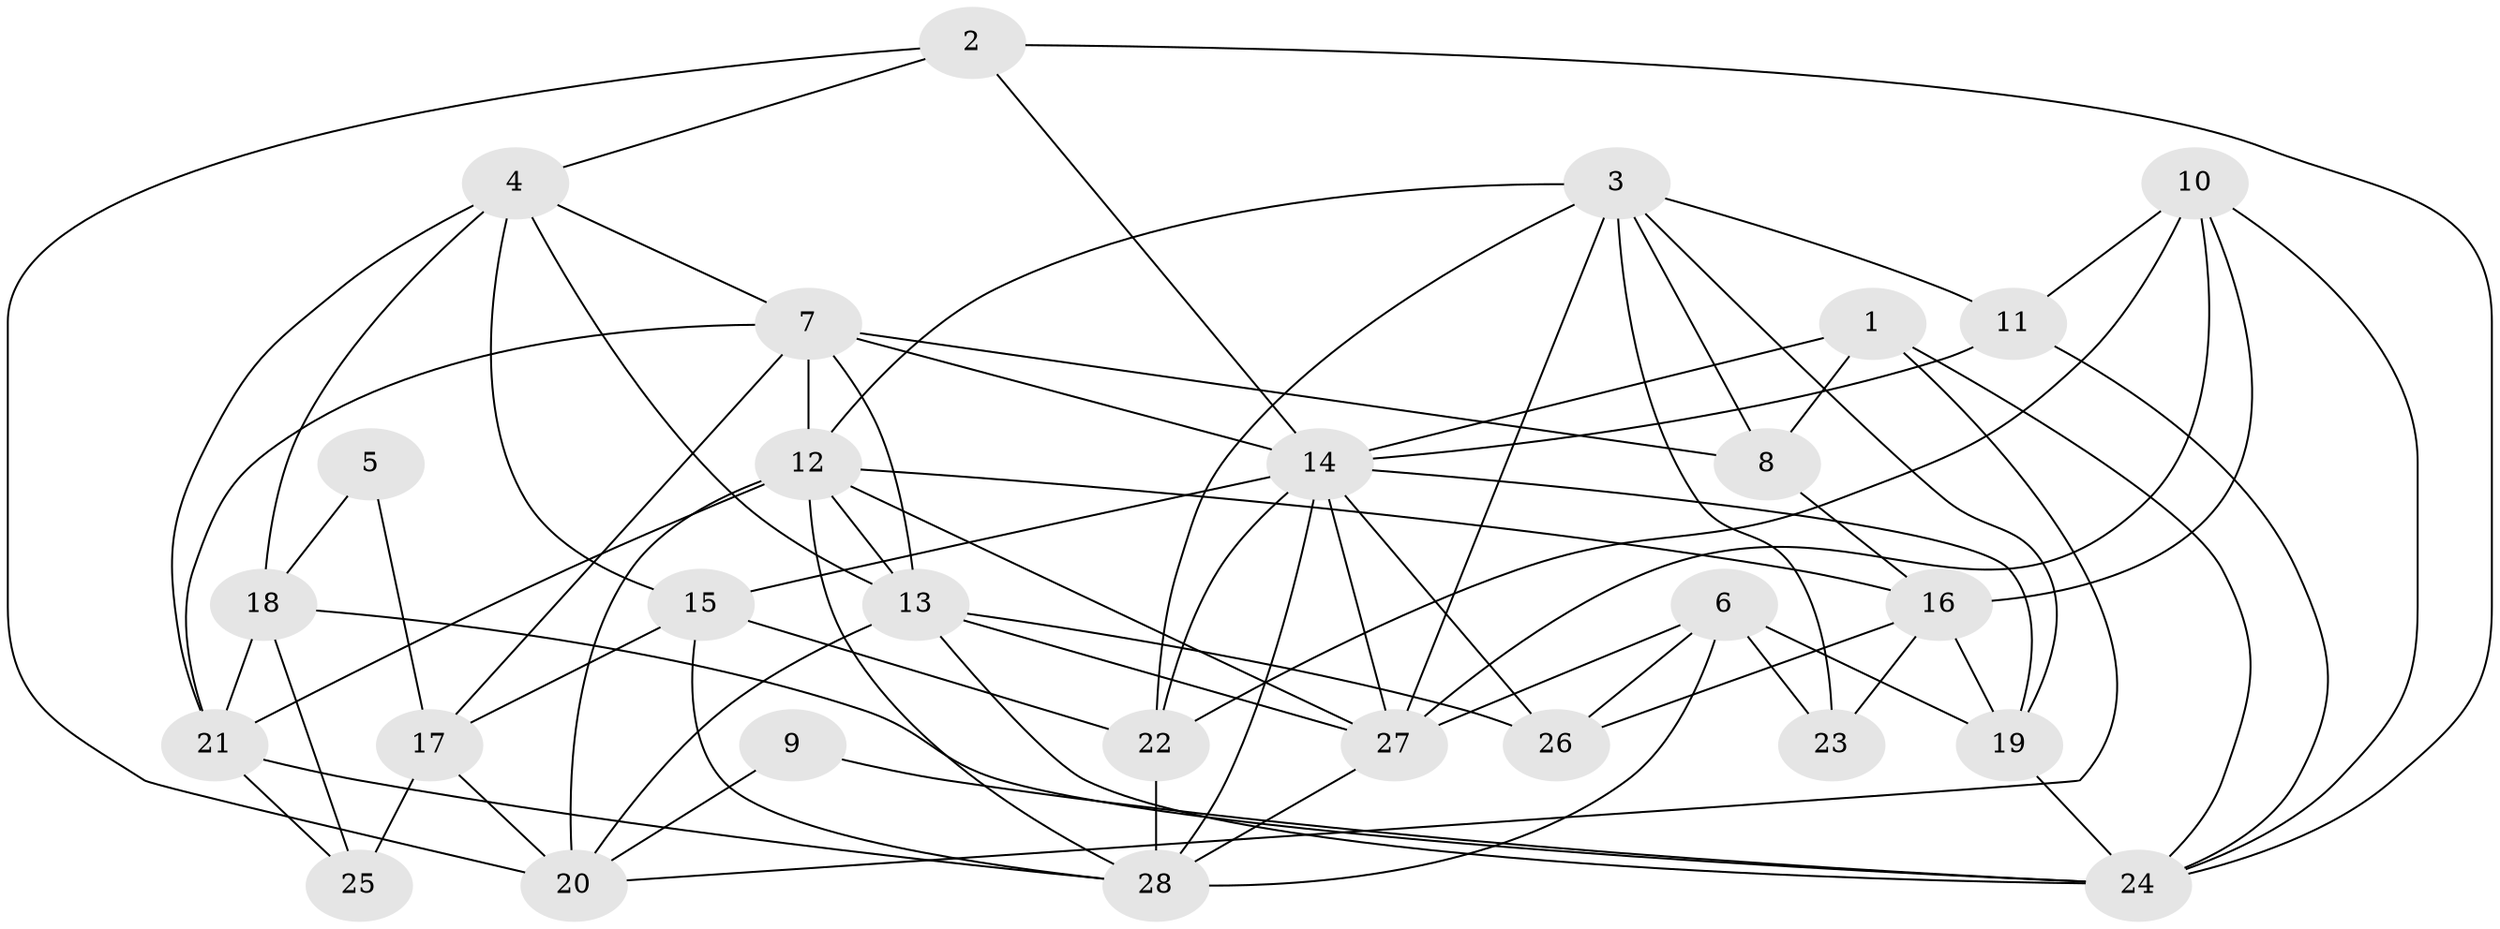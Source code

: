 // original degree distribution, {2: 0.09803921568627451, 4: 0.49019607843137253, 5: 0.19607843137254902, 3: 0.1568627450980392, 6: 0.0392156862745098, 8: 0.0196078431372549}
// Generated by graph-tools (version 1.1) at 2025/50/03/09/25 03:50:07]
// undirected, 28 vertices, 75 edges
graph export_dot {
graph [start="1"]
  node [color=gray90,style=filled];
  1;
  2;
  3;
  4;
  5;
  6;
  7;
  8;
  9;
  10;
  11;
  12;
  13;
  14;
  15;
  16;
  17;
  18;
  19;
  20;
  21;
  22;
  23;
  24;
  25;
  26;
  27;
  28;
  1 -- 8 [weight=1.0];
  1 -- 14 [weight=1.0];
  1 -- 20 [weight=1.0];
  1 -- 24 [weight=1.0];
  2 -- 4 [weight=1.0];
  2 -- 14 [weight=1.0];
  2 -- 20 [weight=1.0];
  2 -- 24 [weight=1.0];
  3 -- 8 [weight=1.0];
  3 -- 11 [weight=1.0];
  3 -- 12 [weight=1.0];
  3 -- 19 [weight=1.0];
  3 -- 22 [weight=1.0];
  3 -- 23 [weight=1.0];
  3 -- 27 [weight=1.0];
  4 -- 7 [weight=1.0];
  4 -- 13 [weight=1.0];
  4 -- 15 [weight=1.0];
  4 -- 18 [weight=1.0];
  4 -- 21 [weight=1.0];
  5 -- 17 [weight=1.0];
  5 -- 18 [weight=1.0];
  6 -- 19 [weight=1.0];
  6 -- 23 [weight=1.0];
  6 -- 26 [weight=1.0];
  6 -- 27 [weight=1.0];
  6 -- 28 [weight=1.0];
  7 -- 8 [weight=1.0];
  7 -- 12 [weight=1.0];
  7 -- 13 [weight=1.0];
  7 -- 14 [weight=1.0];
  7 -- 17 [weight=1.0];
  7 -- 21 [weight=1.0];
  8 -- 16 [weight=1.0];
  9 -- 20 [weight=1.0];
  9 -- 24 [weight=1.0];
  10 -- 11 [weight=1.0];
  10 -- 16 [weight=1.0];
  10 -- 22 [weight=1.0];
  10 -- 24 [weight=1.0];
  10 -- 27 [weight=1.0];
  11 -- 14 [weight=1.0];
  11 -- 24 [weight=1.0];
  12 -- 13 [weight=1.0];
  12 -- 16 [weight=1.0];
  12 -- 20 [weight=1.0];
  12 -- 21 [weight=1.0];
  12 -- 27 [weight=1.0];
  12 -- 28 [weight=1.0];
  13 -- 20 [weight=1.0];
  13 -- 24 [weight=1.0];
  13 -- 26 [weight=1.0];
  13 -- 27 [weight=1.0];
  14 -- 15 [weight=1.0];
  14 -- 19 [weight=1.0];
  14 -- 22 [weight=1.0];
  14 -- 26 [weight=1.0];
  14 -- 27 [weight=1.0];
  14 -- 28 [weight=1.0];
  15 -- 17 [weight=1.0];
  15 -- 22 [weight=1.0];
  15 -- 28 [weight=1.0];
  16 -- 19 [weight=2.0];
  16 -- 23 [weight=1.0];
  16 -- 26 [weight=1.0];
  17 -- 20 [weight=1.0];
  17 -- 25 [weight=2.0];
  18 -- 21 [weight=2.0];
  18 -- 24 [weight=1.0];
  18 -- 25 [weight=1.0];
  19 -- 24 [weight=1.0];
  21 -- 25 [weight=1.0];
  21 -- 28 [weight=1.0];
  22 -- 28 [weight=1.0];
  27 -- 28 [weight=1.0];
}
